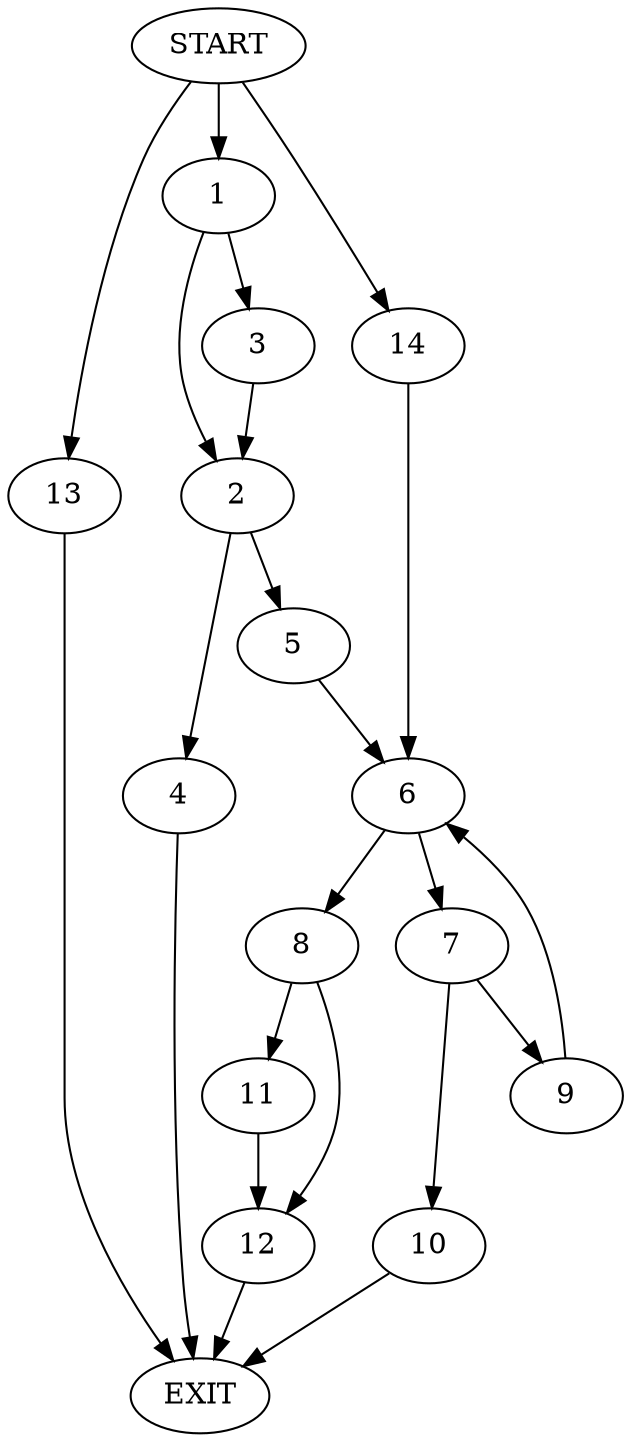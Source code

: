 digraph {
0 [label="START"]
15 [label="EXIT"]
0 -> 1
1 -> 2
1 -> 3
3 -> 2
2 -> 4
2 -> 5
5 -> 6
4 -> 15
6 -> 7
6 -> 8
7 -> 9
7 -> 10
8 -> 11
8 -> 12
10 -> 15
9 -> 6
0 -> 13
13 -> 15
0 -> 14
14 -> 6
12 -> 15
11 -> 12
}
